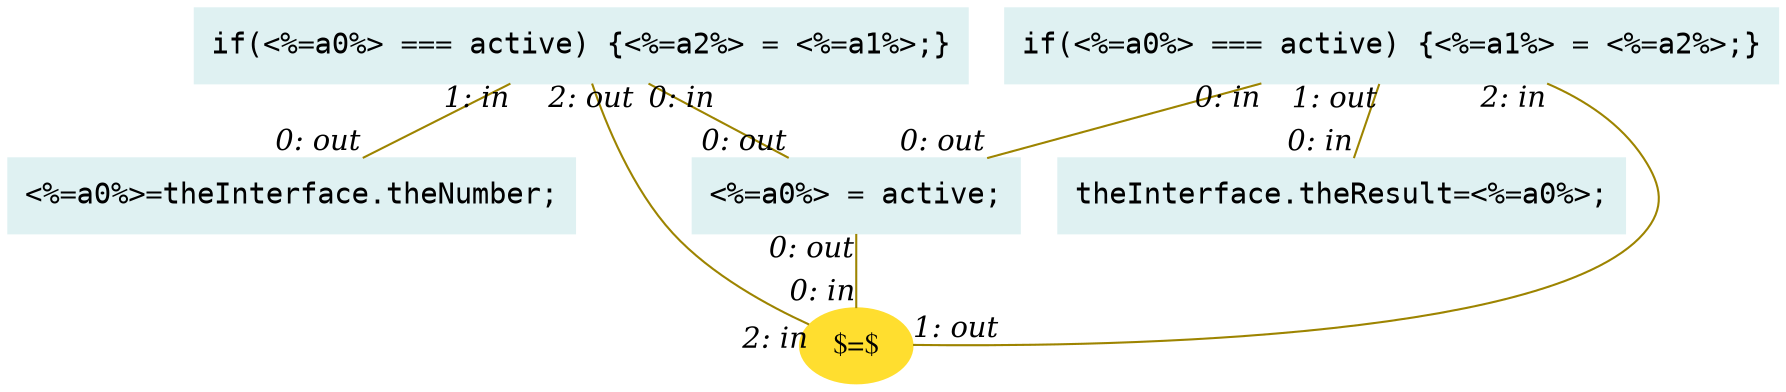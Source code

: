 digraph g{node_5691 [shape="box", style="filled", color="#dff1f2", fontname="Courier", label="<%=a0%>=theInterface.theNumber;
" ]
node_5693 [shape="box", style="filled", color="#dff1f2", fontname="Courier", label="theInterface.theResult=<%=a0%>;
" ]
node_5736 [shape="ellipse", style="filled", color="#ffde2f", fontname="Times", label="$=$" ]
node_5756 [shape="box", style="filled", color="#dff1f2", fontname="Courier", label="<%=a0%> = active;
" ]
node_5784 [shape="box", style="filled", color="#dff1f2", fontname="Courier", label="if(<%=a0%> === active) {<%=a1%> = <%=a2%>;}
" ]
node_5788 [shape="box", style="filled", color="#dff1f2", fontname="Courier", label="if(<%=a0%> === active) {<%=a2%> = <%=a1%>;}
" ]
node_5756 -> node_5736 [dir=none, arrowHead=none, fontname="Times-Italic", arrowsize=1, color="#9d8400", label="",  headlabel="0: in", taillabel="0: out" ]
node_5784 -> node_5756 [dir=none, arrowHead=none, fontname="Times-Italic", arrowsize=1, color="#9d8400", label="",  headlabel="0: out", taillabel="0: in" ]
node_5784 -> node_5693 [dir=none, arrowHead=none, fontname="Times-Italic", arrowsize=1, color="#9d8400", label="",  headlabel="0: in", taillabel="1: out" ]
node_5784 -> node_5736 [dir=none, arrowHead=none, fontname="Times-Italic", arrowsize=1, color="#9d8400", label="",  headlabel="1: out", taillabel="2: in" ]
node_5788 -> node_5756 [dir=none, arrowHead=none, fontname="Times-Italic", arrowsize=1, color="#9d8400", label="",  headlabel="0: out", taillabel="0: in" ]
node_5788 -> node_5691 [dir=none, arrowHead=none, fontname="Times-Italic", arrowsize=1, color="#9d8400", label="",  headlabel="0: out", taillabel="1: in" ]
node_5788 -> node_5736 [dir=none, arrowHead=none, fontname="Times-Italic", arrowsize=1, color="#9d8400", label="",  headlabel="2: in", taillabel="2: out" ]
}